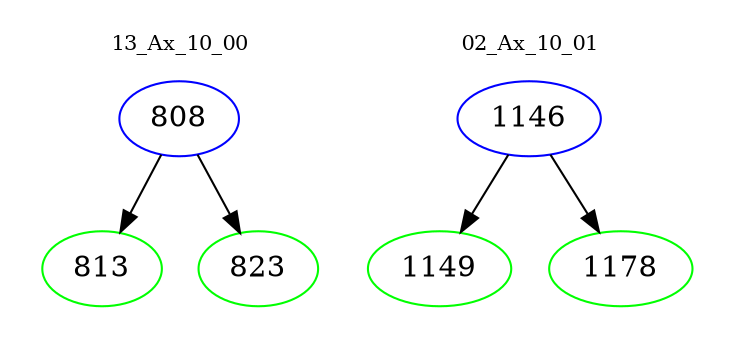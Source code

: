 digraph{
subgraph cluster_0 {
color = white
label = "13_Ax_10_00";
fontsize=10;
T0_808 [label="808", color="blue"]
T0_808 -> T0_813 [color="black"]
T0_813 [label="813", color="green"]
T0_808 -> T0_823 [color="black"]
T0_823 [label="823", color="green"]
}
subgraph cluster_1 {
color = white
label = "02_Ax_10_01";
fontsize=10;
T1_1146 [label="1146", color="blue"]
T1_1146 -> T1_1149 [color="black"]
T1_1149 [label="1149", color="green"]
T1_1146 -> T1_1178 [color="black"]
T1_1178 [label="1178", color="green"]
}
}

